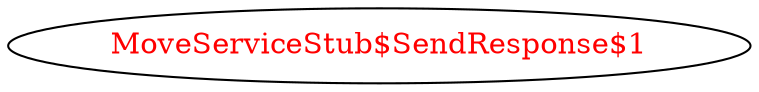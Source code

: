 digraph dependencyGraph {
 concentrate=true;
 ranksep="2.0";
 rankdir="LR"; 
 splines="ortho";
"MoveServiceStub$SendResponse$1" [fontcolor="red"];
}